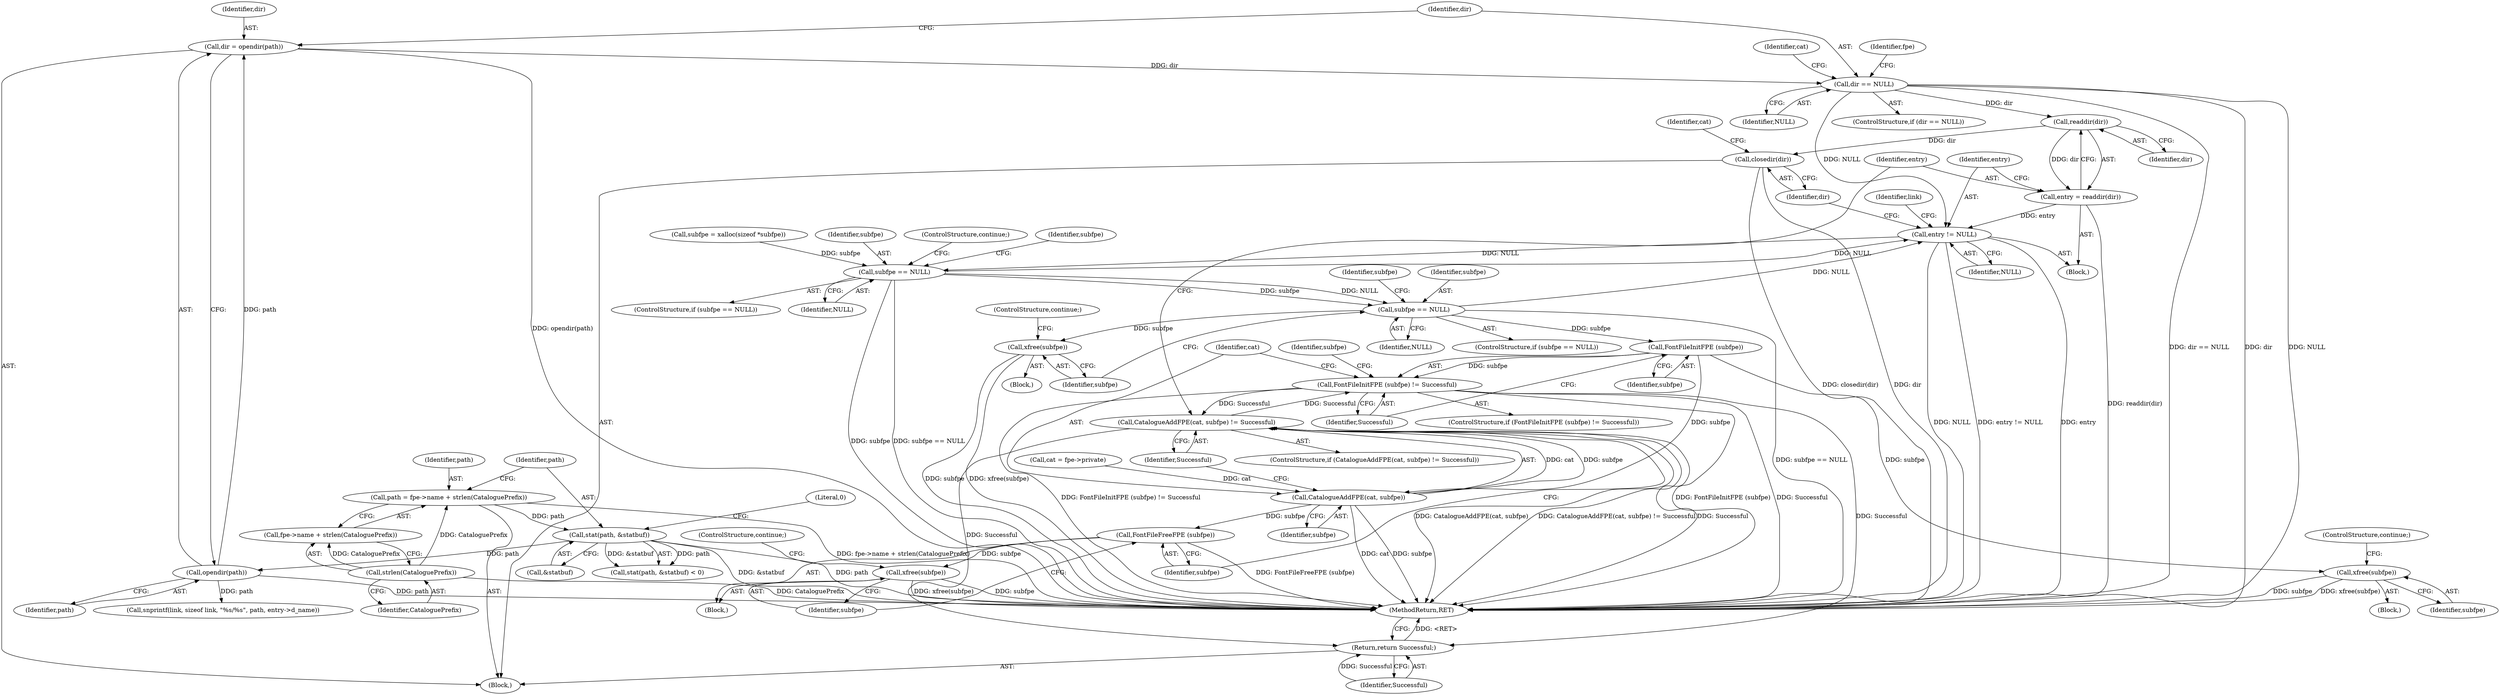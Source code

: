 digraph "0_libxfont_5bf703700ee4a5d6eae20da07cb7a29369667aef@API" {
"1000154" [label="(Call,dir = opendir(path))"];
"1000156" [label="(Call,opendir(path))"];
"1000132" [label="(Call,stat(path, &statbuf))"];
"1000121" [label="(Call,path = fpe->name + strlen(CataloguePrefix))"];
"1000127" [label="(Call,strlen(CataloguePrefix))"];
"1000159" [label="(Call,dir == NULL)"];
"1000173" [label="(Call,readdir(dir))"];
"1000171" [label="(Call,entry = readdir(dir))"];
"1000175" [label="(Call,entry != NULL)"];
"1000278" [label="(Call,subfpe == NULL)"];
"1000303" [label="(Call,subfpe == NULL)"];
"1000307" [label="(Call,xfree(subfpe))"];
"1000330" [label="(Call,FontFileInitFPE (subfpe))"];
"1000329" [label="(Call,FontFileInitFPE (subfpe) != Successful)"];
"1000342" [label="(Call,CatalogueAddFPE(cat, subfpe) != Successful)"];
"1000376" [label="(Return,return Successful;)"];
"1000338" [label="(Call,xfree(subfpe))"];
"1000343" [label="(Call,CatalogueAddFPE(cat, subfpe))"];
"1000348" [label="(Call,FontFileFreeFPE (subfpe))"];
"1000350" [label="(Call,xfree(subfpe))"];
"1000353" [label="(Call,closedir(dir))"];
"1000278" [label="(Call,subfpe == NULL)"];
"1000279" [label="(Identifier,subfpe)"];
"1000348" [label="(Call,FontFileFreeFPE (subfpe))"];
"1000175" [label="(Call,entry != NULL)"];
"1000307" [label="(Call,xfree(subfpe))"];
"1000330" [label="(Call,FontFileInitFPE (subfpe))"];
"1000128" [label="(Identifier,CataloguePrefix)"];
"1000349" [label="(Identifier,subfpe)"];
"1000345" [label="(Identifier,subfpe)"];
"1000122" [label="(Identifier,path)"];
"1000281" [label="(ControlStructure,continue;)"];
"1000177" [label="(Identifier,NULL)"];
"1000331" [label="(Identifier,subfpe)"];
"1000332" [label="(Identifier,Successful)"];
"1000180" [label="(Identifier,link)"];
"1000155" [label="(Identifier,dir)"];
"1000157" [label="(Identifier,path)"];
"1000104" [label="(Block,)"];
"1000303" [label="(Call,subfpe == NULL)"];
"1000277" [label="(ControlStructure,if (subfpe == NULL))"];
"1000171" [label="(Call,entry = readdir(dir))"];
"1000284" [label="(Identifier,subfpe)"];
"1000305" [label="(Identifier,NULL)"];
"1000340" [label="(ControlStructure,continue;)"];
"1000161" [label="(Identifier,NULL)"];
"1000156" [label="(Call,opendir(path))"];
"1000164" [label="(Identifier,cat)"];
"1000353" [label="(Call,closedir(dir))"];
"1000271" [label="(Call,subfpe = xalloc(sizeof *subfpe))"];
"1000136" [label="(Literal,0)"];
"1000309" [label="(ControlStructure,continue;)"];
"1000160" [label="(Identifier,dir)"];
"1000308" [label="(Identifier,subfpe)"];
"1000354" [label="(Identifier,dir)"];
"1000346" [label="(Identifier,Successful)"];
"1000312" [label="(Identifier,subfpe)"];
"1000351" [label="(Identifier,subfpe)"];
"1000376" [label="(Return,return Successful;)"];
"1000133" [label="(Identifier,path)"];
"1000341" [label="(ControlStructure,if (CatalogueAddFPE(cat, subfpe) != Successful))"];
"1000131" [label="(Call,stat(path, &statbuf) < 0)"];
"1000159" [label="(Call,dir == NULL)"];
"1000344" [label="(Identifier,cat)"];
"1000127" [label="(Call,strlen(CataloguePrefix))"];
"1000377" [label="(Identifier,Successful)"];
"1000168" [label="(Identifier,fpe)"];
"1000304" [label="(Identifier,subfpe)"];
"1000106" [label="(Call,cat = fpe->private)"];
"1000347" [label="(Block,)"];
"1000329" [label="(Call,FontFileInitFPE (subfpe) != Successful)"];
"1000350" [label="(Call,xfree(subfpe))"];
"1000338" [label="(Call,xfree(subfpe))"];
"1000154" [label="(Call,dir = opendir(path))"];
"1000179" [label="(Call,snprintf(link, sizeof link, \"%s/%s\", path, entry->d_name))"];
"1000306" [label="(Block,)"];
"1000176" [label="(Identifier,entry)"];
"1000134" [label="(Call,&statbuf)"];
"1000280" [label="(Identifier,NULL)"];
"1000132" [label="(Call,stat(path, &statbuf))"];
"1000174" [label="(Identifier,dir)"];
"1000170" [label="(Block,)"];
"1000343" [label="(Call,CatalogueAddFPE(cat, subfpe))"];
"1000173" [label="(Call,readdir(dir))"];
"1000333" [label="(Block,)"];
"1000357" [label="(Identifier,cat)"];
"1000339" [label="(Identifier,subfpe)"];
"1000336" [label="(Identifier,subfpe)"];
"1000158" [label="(ControlStructure,if (dir == NULL))"];
"1000172" [label="(Identifier,entry)"];
"1000328" [label="(ControlStructure,if (FontFileInitFPE (subfpe) != Successful))"];
"1000352" [label="(ControlStructure,continue;)"];
"1000378" [label="(MethodReturn,RET)"];
"1000121" [label="(Call,path = fpe->name + strlen(CataloguePrefix))"];
"1000302" [label="(ControlStructure,if (subfpe == NULL))"];
"1000342" [label="(Call,CatalogueAddFPE(cat, subfpe) != Successful)"];
"1000123" [label="(Call,fpe->name + strlen(CataloguePrefix))"];
"1000154" -> "1000104"  [label="AST: "];
"1000154" -> "1000156"  [label="CFG: "];
"1000155" -> "1000154"  [label="AST: "];
"1000156" -> "1000154"  [label="AST: "];
"1000160" -> "1000154"  [label="CFG: "];
"1000154" -> "1000378"  [label="DDG: opendir(path)"];
"1000156" -> "1000154"  [label="DDG: path"];
"1000154" -> "1000159"  [label="DDG: dir"];
"1000156" -> "1000157"  [label="CFG: "];
"1000157" -> "1000156"  [label="AST: "];
"1000156" -> "1000378"  [label="DDG: path"];
"1000132" -> "1000156"  [label="DDG: path"];
"1000156" -> "1000179"  [label="DDG: path"];
"1000132" -> "1000131"  [label="AST: "];
"1000132" -> "1000134"  [label="CFG: "];
"1000133" -> "1000132"  [label="AST: "];
"1000134" -> "1000132"  [label="AST: "];
"1000136" -> "1000132"  [label="CFG: "];
"1000132" -> "1000378"  [label="DDG: &statbuf"];
"1000132" -> "1000378"  [label="DDG: path"];
"1000132" -> "1000131"  [label="DDG: path"];
"1000132" -> "1000131"  [label="DDG: &statbuf"];
"1000121" -> "1000132"  [label="DDG: path"];
"1000121" -> "1000104"  [label="AST: "];
"1000121" -> "1000123"  [label="CFG: "];
"1000122" -> "1000121"  [label="AST: "];
"1000123" -> "1000121"  [label="AST: "];
"1000133" -> "1000121"  [label="CFG: "];
"1000121" -> "1000378"  [label="DDG: fpe->name + strlen(CataloguePrefix)"];
"1000127" -> "1000121"  [label="DDG: CataloguePrefix"];
"1000127" -> "1000123"  [label="AST: "];
"1000127" -> "1000128"  [label="CFG: "];
"1000128" -> "1000127"  [label="AST: "];
"1000123" -> "1000127"  [label="CFG: "];
"1000127" -> "1000378"  [label="DDG: CataloguePrefix"];
"1000127" -> "1000123"  [label="DDG: CataloguePrefix"];
"1000159" -> "1000158"  [label="AST: "];
"1000159" -> "1000161"  [label="CFG: "];
"1000160" -> "1000159"  [label="AST: "];
"1000161" -> "1000159"  [label="AST: "];
"1000164" -> "1000159"  [label="CFG: "];
"1000168" -> "1000159"  [label="CFG: "];
"1000159" -> "1000378"  [label="DDG: dir == NULL"];
"1000159" -> "1000378"  [label="DDG: dir"];
"1000159" -> "1000378"  [label="DDG: NULL"];
"1000159" -> "1000173"  [label="DDG: dir"];
"1000159" -> "1000175"  [label="DDG: NULL"];
"1000173" -> "1000171"  [label="AST: "];
"1000173" -> "1000174"  [label="CFG: "];
"1000174" -> "1000173"  [label="AST: "];
"1000171" -> "1000173"  [label="CFG: "];
"1000173" -> "1000171"  [label="DDG: dir"];
"1000173" -> "1000353"  [label="DDG: dir"];
"1000171" -> "1000170"  [label="AST: "];
"1000172" -> "1000171"  [label="AST: "];
"1000176" -> "1000171"  [label="CFG: "];
"1000171" -> "1000378"  [label="DDG: readdir(dir)"];
"1000171" -> "1000175"  [label="DDG: entry"];
"1000175" -> "1000170"  [label="AST: "];
"1000175" -> "1000177"  [label="CFG: "];
"1000176" -> "1000175"  [label="AST: "];
"1000177" -> "1000175"  [label="AST: "];
"1000180" -> "1000175"  [label="CFG: "];
"1000354" -> "1000175"  [label="CFG: "];
"1000175" -> "1000378"  [label="DDG: entry"];
"1000175" -> "1000378"  [label="DDG: NULL"];
"1000175" -> "1000378"  [label="DDG: entry != NULL"];
"1000278" -> "1000175"  [label="DDG: NULL"];
"1000303" -> "1000175"  [label="DDG: NULL"];
"1000175" -> "1000278"  [label="DDG: NULL"];
"1000278" -> "1000277"  [label="AST: "];
"1000278" -> "1000280"  [label="CFG: "];
"1000279" -> "1000278"  [label="AST: "];
"1000280" -> "1000278"  [label="AST: "];
"1000281" -> "1000278"  [label="CFG: "];
"1000284" -> "1000278"  [label="CFG: "];
"1000278" -> "1000378"  [label="DDG: subfpe == NULL"];
"1000278" -> "1000378"  [label="DDG: subfpe"];
"1000271" -> "1000278"  [label="DDG: subfpe"];
"1000278" -> "1000303"  [label="DDG: subfpe"];
"1000278" -> "1000303"  [label="DDG: NULL"];
"1000303" -> "1000302"  [label="AST: "];
"1000303" -> "1000305"  [label="CFG: "];
"1000304" -> "1000303"  [label="AST: "];
"1000305" -> "1000303"  [label="AST: "];
"1000308" -> "1000303"  [label="CFG: "];
"1000312" -> "1000303"  [label="CFG: "];
"1000303" -> "1000378"  [label="DDG: subfpe == NULL"];
"1000303" -> "1000307"  [label="DDG: subfpe"];
"1000303" -> "1000330"  [label="DDG: subfpe"];
"1000307" -> "1000306"  [label="AST: "];
"1000307" -> "1000308"  [label="CFG: "];
"1000308" -> "1000307"  [label="AST: "];
"1000309" -> "1000307"  [label="CFG: "];
"1000307" -> "1000378"  [label="DDG: xfree(subfpe)"];
"1000307" -> "1000378"  [label="DDG: subfpe"];
"1000330" -> "1000329"  [label="AST: "];
"1000330" -> "1000331"  [label="CFG: "];
"1000331" -> "1000330"  [label="AST: "];
"1000332" -> "1000330"  [label="CFG: "];
"1000330" -> "1000329"  [label="DDG: subfpe"];
"1000330" -> "1000338"  [label="DDG: subfpe"];
"1000330" -> "1000343"  [label="DDG: subfpe"];
"1000329" -> "1000328"  [label="AST: "];
"1000329" -> "1000332"  [label="CFG: "];
"1000332" -> "1000329"  [label="AST: "];
"1000336" -> "1000329"  [label="CFG: "];
"1000344" -> "1000329"  [label="CFG: "];
"1000329" -> "1000378"  [label="DDG: Successful"];
"1000329" -> "1000378"  [label="DDG: FontFileInitFPE (subfpe) != Successful"];
"1000329" -> "1000378"  [label="DDG: FontFileInitFPE (subfpe)"];
"1000342" -> "1000329"  [label="DDG: Successful"];
"1000329" -> "1000342"  [label="DDG: Successful"];
"1000329" -> "1000376"  [label="DDG: Successful"];
"1000342" -> "1000341"  [label="AST: "];
"1000342" -> "1000346"  [label="CFG: "];
"1000343" -> "1000342"  [label="AST: "];
"1000346" -> "1000342"  [label="AST: "];
"1000172" -> "1000342"  [label="CFG: "];
"1000349" -> "1000342"  [label="CFG: "];
"1000342" -> "1000378"  [label="DDG: CatalogueAddFPE(cat, subfpe)"];
"1000342" -> "1000378"  [label="DDG: CatalogueAddFPE(cat, subfpe) != Successful"];
"1000342" -> "1000378"  [label="DDG: Successful"];
"1000343" -> "1000342"  [label="DDG: cat"];
"1000343" -> "1000342"  [label="DDG: subfpe"];
"1000342" -> "1000376"  [label="DDG: Successful"];
"1000376" -> "1000104"  [label="AST: "];
"1000376" -> "1000377"  [label="CFG: "];
"1000377" -> "1000376"  [label="AST: "];
"1000378" -> "1000376"  [label="CFG: "];
"1000376" -> "1000378"  [label="DDG: <RET>"];
"1000377" -> "1000376"  [label="DDG: Successful"];
"1000338" -> "1000333"  [label="AST: "];
"1000338" -> "1000339"  [label="CFG: "];
"1000339" -> "1000338"  [label="AST: "];
"1000340" -> "1000338"  [label="CFG: "];
"1000338" -> "1000378"  [label="DDG: subfpe"];
"1000338" -> "1000378"  [label="DDG: xfree(subfpe)"];
"1000343" -> "1000345"  [label="CFG: "];
"1000344" -> "1000343"  [label="AST: "];
"1000345" -> "1000343"  [label="AST: "];
"1000346" -> "1000343"  [label="CFG: "];
"1000343" -> "1000378"  [label="DDG: cat"];
"1000343" -> "1000378"  [label="DDG: subfpe"];
"1000106" -> "1000343"  [label="DDG: cat"];
"1000343" -> "1000348"  [label="DDG: subfpe"];
"1000348" -> "1000347"  [label="AST: "];
"1000348" -> "1000349"  [label="CFG: "];
"1000349" -> "1000348"  [label="AST: "];
"1000351" -> "1000348"  [label="CFG: "];
"1000348" -> "1000378"  [label="DDG: FontFileFreeFPE (subfpe)"];
"1000348" -> "1000350"  [label="DDG: subfpe"];
"1000350" -> "1000347"  [label="AST: "];
"1000350" -> "1000351"  [label="CFG: "];
"1000351" -> "1000350"  [label="AST: "];
"1000352" -> "1000350"  [label="CFG: "];
"1000350" -> "1000378"  [label="DDG: subfpe"];
"1000350" -> "1000378"  [label="DDG: xfree(subfpe)"];
"1000353" -> "1000104"  [label="AST: "];
"1000353" -> "1000354"  [label="CFG: "];
"1000354" -> "1000353"  [label="AST: "];
"1000357" -> "1000353"  [label="CFG: "];
"1000353" -> "1000378"  [label="DDG: closedir(dir)"];
"1000353" -> "1000378"  [label="DDG: dir"];
}
